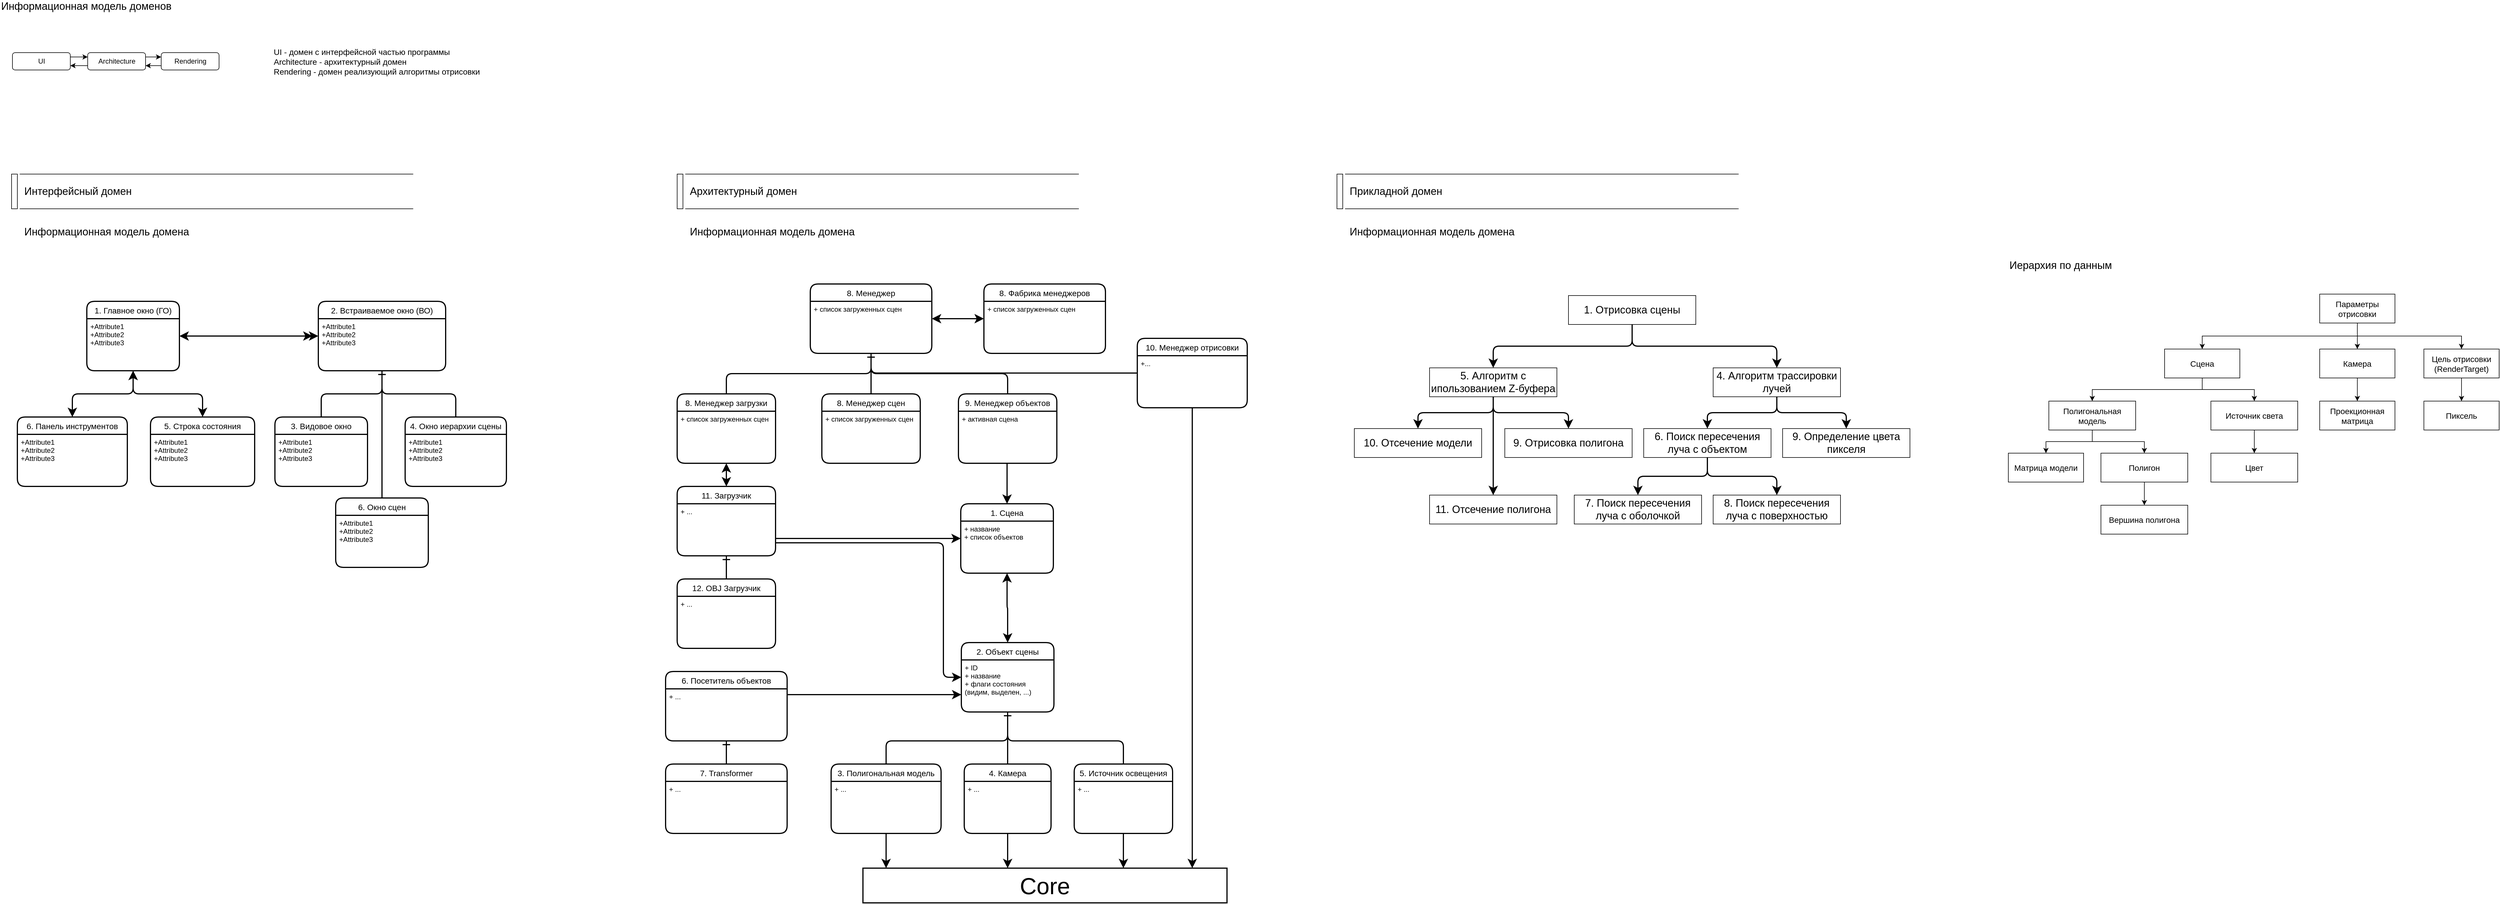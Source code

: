 <mxfile version="14.5.1" type="device" pages="2"><diagram id="4G5OI6LJcgETOsaibHVU" name="Страница 1"><mxGraphModel dx="1422" dy="816" grid="1" gridSize="10" guides="1" tooltips="1" connect="1" arrows="1" fold="1" page="0" pageScale="1" pageWidth="827" pageHeight="1169" math="0" shadow="0"><root><mxCell id="0"/><mxCell id="1" parent="0"/><mxCell id="arGSq5LU_gv-vxuaa-CW-1" value="Информационная модель доменов" style="text;html=1;strokeColor=none;fillColor=none;align=left;verticalAlign=middle;whiteSpace=wrap;rounded=0;fontSize=18;" parent="1" vertex="1"><mxGeometry x="40" y="40" width="360" height="20" as="geometry"/></mxCell><mxCell id="arGSq5LU_gv-vxuaa-CW-5" style="edgeStyle=orthogonalEdgeStyle;rounded=0;orthogonalLoop=1;jettySize=auto;html=1;exitX=1;exitY=0.25;exitDx=0;exitDy=0;entryX=0;entryY=0.25;entryDx=0;entryDy=0;" parent="1" source="arGSq5LU_gv-vxuaa-CW-2" target="arGSq5LU_gv-vxuaa-CW-3" edge="1"><mxGeometry relative="1" as="geometry"/></mxCell><mxCell id="arGSq5LU_gv-vxuaa-CW-2" value="UI" style="rounded=1;whiteSpace=wrap;html=1;align=center;" parent="1" vertex="1"><mxGeometry x="61.5" y="130" width="100" height="30" as="geometry"/></mxCell><mxCell id="arGSq5LU_gv-vxuaa-CW-6" style="edgeStyle=orthogonalEdgeStyle;rounded=0;orthogonalLoop=1;jettySize=auto;html=1;exitX=0;exitY=0.75;exitDx=0;exitDy=0;entryX=1;entryY=0.75;entryDx=0;entryDy=0;" parent="1" source="arGSq5LU_gv-vxuaa-CW-3" target="arGSq5LU_gv-vxuaa-CW-2" edge="1"><mxGeometry relative="1" as="geometry"/></mxCell><mxCell id="arGSq5LU_gv-vxuaa-CW-7" style="edgeStyle=orthogonalEdgeStyle;rounded=0;orthogonalLoop=1;jettySize=auto;html=1;exitX=1;exitY=0.25;exitDx=0;exitDy=0;entryX=0;entryY=0.25;entryDx=0;entryDy=0;" parent="1" source="arGSq5LU_gv-vxuaa-CW-3" target="arGSq5LU_gv-vxuaa-CW-4" edge="1"><mxGeometry relative="1" as="geometry"/></mxCell><mxCell id="arGSq5LU_gv-vxuaa-CW-3" value="Architecture" style="rounded=1;whiteSpace=wrap;html=1;align=center;" parent="1" vertex="1"><mxGeometry x="191.5" y="130" width="100" height="30" as="geometry"/></mxCell><mxCell id="arGSq5LU_gv-vxuaa-CW-8" style="edgeStyle=orthogonalEdgeStyle;rounded=0;orthogonalLoop=1;jettySize=auto;html=1;exitX=0;exitY=0.75;exitDx=0;exitDy=0;entryX=1;entryY=0.75;entryDx=0;entryDy=0;" parent="1" source="arGSq5LU_gv-vxuaa-CW-4" target="arGSq5LU_gv-vxuaa-CW-3" edge="1"><mxGeometry relative="1" as="geometry"/></mxCell><mxCell id="arGSq5LU_gv-vxuaa-CW-4" value="Rendering" style="rounded=1;whiteSpace=wrap;html=1;align=center;" parent="1" vertex="1"><mxGeometry x="318.5" y="130" width="100" height="30" as="geometry"/></mxCell><mxCell id="arGSq5LU_gv-vxuaa-CW-10" value="&lt;p style=&quot;font-size: 14px&quot;&gt;&lt;font style=&quot;font-size: 14px&quot;&gt;&lt;span style=&quot;font-weight: 400&quot;&gt;UI - домен с интерфейсной частью программы&lt;br&gt;&lt;/span&gt;&lt;/font&gt;&lt;font style=&quot;font-weight: normal ; font-size: 14px&quot;&gt;Architecture - архитектурный домен&lt;br&gt;&lt;/font&gt;&lt;span style=&quot;font-weight: 400&quot;&gt;&lt;font style=&quot;font-size: 14px&quot;&gt;Rendering - домен реализующий алгоритмы отрисовки&lt;/font&gt;&lt;/span&gt;&lt;/p&gt;" style="text;html=1;strokeColor=none;fillColor=none;align=left;verticalAlign=top;whiteSpace=wrap;rounded=0;" parent="1" vertex="1"><mxGeometry x="511" y="100" width="410" height="110" as="geometry"/></mxCell><mxCell id="arGSq5LU_gv-vxuaa-CW-11" value="" style="endArrow=none;html=1;" parent="1" edge="1"><mxGeometry width="50" height="50" relative="1" as="geometry"><mxPoint x="74" y="340" as="sourcePoint"/><mxPoint x="754" y="340" as="targetPoint"/></mxGeometry></mxCell><mxCell id="arGSq5LU_gv-vxuaa-CW-12" value="&lt;font style=&quot;font-size: 18px&quot;&gt;Интерфейсный домен&lt;/font&gt;" style="text;html=1;strokeColor=none;fillColor=none;align=left;verticalAlign=middle;whiteSpace=wrap;rounded=0;" parent="1" vertex="1"><mxGeometry x="80" y="340" width="320" height="60" as="geometry"/></mxCell><mxCell id="arGSq5LU_gv-vxuaa-CW-13" value="" style="endArrow=none;html=1;" parent="1" edge="1"><mxGeometry width="50" height="50" relative="1" as="geometry"><mxPoint x="74" y="400" as="sourcePoint"/><mxPoint x="754" y="400" as="targetPoint"/></mxGeometry></mxCell><mxCell id="arGSq5LU_gv-vxuaa-CW-14" value="" style="rounded=0;whiteSpace=wrap;html=1;fontSize=18;align=left;" parent="1" vertex="1"><mxGeometry x="60" y="340" width="10" height="60" as="geometry"/></mxCell><mxCell id="arGSq5LU_gv-vxuaa-CW-15" value="&lt;font style=&quot;font-size: 18px&quot;&gt;Информационная модель домена&lt;/font&gt;" style="text;html=1;strokeColor=none;fillColor=none;align=left;verticalAlign=middle;whiteSpace=wrap;rounded=0;" parent="1" vertex="1"><mxGeometry x="80" y="410" width="320" height="60" as="geometry"/></mxCell><mxCell id="arGSq5LU_gv-vxuaa-CW-26" style="edgeStyle=orthogonalEdgeStyle;rounded=0;orthogonalLoop=1;jettySize=auto;html=1;fontSize=18;startArrow=classic;startFill=1;endArrow=classic;endFill=1;startSize=10;strokeWidth=2;endSize=10;" parent="1" source="arGSq5LU_gv-vxuaa-CW-16" target="arGSq5LU_gv-vxuaa-CW-18" edge="1"><mxGeometry relative="1" as="geometry"/></mxCell><mxCell id="arGSq5LU_gv-vxuaa-CW-16" value="1. Главное окно (ГО)" style="swimlane;childLayout=stackLayout;horizontal=1;startSize=30;horizontalStack=0;rounded=1;fontSize=14;fontStyle=0;strokeWidth=2;resizeParent=0;resizeLast=1;shadow=0;dashed=0;align=center;" parent="1" vertex="1"><mxGeometry x="190" y="560" width="160" height="120" as="geometry"/></mxCell><mxCell id="arGSq5LU_gv-vxuaa-CW-17" value="+Attribute1&#10;+Attribute2&#10;+Attribute3" style="align=left;strokeColor=none;fillColor=none;spacingLeft=4;fontSize=12;verticalAlign=top;resizable=0;rotatable=0;part=1;" parent="arGSq5LU_gv-vxuaa-CW-16" vertex="1"><mxGeometry y="30" width="160" height="90" as="geometry"/></mxCell><mxCell id="arGSq5LU_gv-vxuaa-CW-18" value="2. Встраиваемое окно (ВО)" style="swimlane;childLayout=stackLayout;horizontal=1;startSize=30;horizontalStack=0;rounded=1;fontSize=14;fontStyle=0;strokeWidth=2;resizeParent=0;resizeLast=1;shadow=0;dashed=0;align=center;" parent="1" vertex="1"><mxGeometry x="590" y="560" width="220" height="120" as="geometry"/></mxCell><mxCell id="arGSq5LU_gv-vxuaa-CW-19" value="+Attribute1&#10;+Attribute2&#10;+Attribute3" style="align=left;strokeColor=none;fillColor=none;spacingLeft=4;fontSize=12;verticalAlign=top;resizable=0;rotatable=0;part=1;" parent="arGSq5LU_gv-vxuaa-CW-18" vertex="1"><mxGeometry y="30" width="220" height="90" as="geometry"/></mxCell><mxCell id="arGSq5LU_gv-vxuaa-CW-20" value="3. Видовое окно" style="swimlane;childLayout=stackLayout;horizontal=1;startSize=30;horizontalStack=0;rounded=1;fontSize=14;fontStyle=0;strokeWidth=2;resizeParent=0;resizeLast=1;shadow=0;dashed=0;align=center;" parent="1" vertex="1"><mxGeometry x="515" y="760" width="160" height="120" as="geometry"/></mxCell><mxCell id="arGSq5LU_gv-vxuaa-CW-21" value="+Attribute1&#10;+Attribute2&#10;+Attribute3" style="align=left;strokeColor=none;fillColor=none;spacingLeft=4;fontSize=12;verticalAlign=top;resizable=0;rotatable=0;part=1;" parent="arGSq5LU_gv-vxuaa-CW-20" vertex="1"><mxGeometry y="30" width="160" height="90" as="geometry"/></mxCell><mxCell id="arGSq5LU_gv-vxuaa-CW-22" value="4. Окно иерархии сцены" style="swimlane;childLayout=stackLayout;horizontal=1;startSize=30;horizontalStack=0;rounded=1;fontSize=14;fontStyle=0;strokeWidth=2;resizeParent=0;resizeLast=1;shadow=0;dashed=0;align=center;" parent="1" vertex="1"><mxGeometry x="740" y="760" width="175" height="120" as="geometry"/></mxCell><mxCell id="arGSq5LU_gv-vxuaa-CW-23" value="+Attribute1&#10;+Attribute2&#10;+Attribute3" style="align=left;strokeColor=none;fillColor=none;spacingLeft=4;fontSize=12;verticalAlign=top;resizable=0;rotatable=0;part=1;" parent="arGSq5LU_gv-vxuaa-CW-22" vertex="1"><mxGeometry y="30" width="175" height="90" as="geometry"/></mxCell><mxCell id="arGSq5LU_gv-vxuaa-CW-24" style="edgeStyle=orthogonalEdgeStyle;rounded=1;orthogonalLoop=1;jettySize=auto;html=1;fontSize=18;endArrow=none;endFill=0;startArrow=ERone;startFill=0;strokeWidth=2;startSize=10;" parent="1" source="arGSq5LU_gv-vxuaa-CW-19" target="arGSq5LU_gv-vxuaa-CW-20" edge="1"><mxGeometry relative="1" as="geometry"/></mxCell><mxCell id="arGSq5LU_gv-vxuaa-CW-25" style="edgeStyle=orthogonalEdgeStyle;rounded=1;orthogonalLoop=1;jettySize=auto;html=1;entryX=0.5;entryY=0;entryDx=0;entryDy=0;fontSize=18;startArrow=ERone;startFill=0;endArrow=none;endFill=0;strokeWidth=2;startSize=10;" parent="1" source="arGSq5LU_gv-vxuaa-CW-19" target="arGSq5LU_gv-vxuaa-CW-22" edge="1"><mxGeometry relative="1" as="geometry"/></mxCell><mxCell id="arGSq5LU_gv-vxuaa-CW-27" value="5. Строка состояния" style="swimlane;childLayout=stackLayout;horizontal=1;startSize=30;horizontalStack=0;rounded=1;fontSize=14;fontStyle=0;strokeWidth=2;resizeParent=0;resizeLast=1;shadow=0;dashed=0;align=center;" parent="1" vertex="1"><mxGeometry x="300" y="760" width="180" height="120" as="geometry"/></mxCell><mxCell id="arGSq5LU_gv-vxuaa-CW-28" value="+Attribute1&#10;+Attribute2&#10;+Attribute3" style="align=left;strokeColor=none;fillColor=none;spacingLeft=4;fontSize=12;verticalAlign=top;resizable=0;rotatable=0;part=1;" parent="arGSq5LU_gv-vxuaa-CW-27" vertex="1"><mxGeometry y="30" width="180" height="90" as="geometry"/></mxCell><mxCell id="arGSq5LU_gv-vxuaa-CW-29" value="" style="endArrow=classic;html=1;fontSize=18;startSize=10;endSize=10;strokeWidth=2;" parent="1" edge="1"><mxGeometry width="50" height="50" relative="1" as="geometry"><mxPoint x="550" y="620" as="sourcePoint"/><mxPoint x="580" y="620" as="targetPoint"/></mxGeometry></mxCell><mxCell id="arGSq5LU_gv-vxuaa-CW-30" value="6. Панель инструментов" style="swimlane;childLayout=stackLayout;horizontal=1;startSize=30;horizontalStack=0;rounded=1;fontSize=14;fontStyle=0;strokeWidth=2;resizeParent=0;resizeLast=1;shadow=0;dashed=0;align=center;" parent="1" vertex="1"><mxGeometry x="70" y="760" width="190" height="120" as="geometry"/></mxCell><mxCell id="arGSq5LU_gv-vxuaa-CW-31" value="+Attribute1&#10;+Attribute2&#10;+Attribute3" style="align=left;strokeColor=none;fillColor=none;spacingLeft=4;fontSize=12;verticalAlign=top;resizable=0;rotatable=0;part=1;" parent="arGSq5LU_gv-vxuaa-CW-30" vertex="1"><mxGeometry y="30" width="190" height="90" as="geometry"/></mxCell><mxCell id="arGSq5LU_gv-vxuaa-CW-32" style="edgeStyle=orthogonalEdgeStyle;rounded=1;orthogonalLoop=1;jettySize=auto;html=1;entryX=0.5;entryY=0;entryDx=0;entryDy=0;fontSize=18;startArrow=classic;startFill=1;endArrow=classic;endFill=1;startSize=10;endSize=10;strokeWidth=2;" parent="1" source="arGSq5LU_gv-vxuaa-CW-17" target="arGSq5LU_gv-vxuaa-CW-27" edge="1"><mxGeometry relative="1" as="geometry"/></mxCell><mxCell id="arGSq5LU_gv-vxuaa-CW-33" style="edgeStyle=orthogonalEdgeStyle;rounded=1;orthogonalLoop=1;jettySize=auto;html=1;entryX=0.5;entryY=0;entryDx=0;entryDy=0;fontSize=18;startArrow=classic;startFill=1;endArrow=classic;endFill=1;startSize=10;endSize=10;strokeWidth=2;" parent="1" source="arGSq5LU_gv-vxuaa-CW-17" target="arGSq5LU_gv-vxuaa-CW-30" edge="1"><mxGeometry relative="1" as="geometry"/></mxCell><mxCell id="arGSq5LU_gv-vxuaa-CW-34" value="6. Окно сцен" style="swimlane;childLayout=stackLayout;horizontal=1;startSize=30;horizontalStack=0;rounded=1;fontSize=14;fontStyle=0;strokeWidth=2;resizeParent=0;resizeLast=1;shadow=0;dashed=0;align=center;" parent="1" vertex="1"><mxGeometry x="620" y="900" width="160" height="120" as="geometry"/></mxCell><mxCell id="arGSq5LU_gv-vxuaa-CW-35" value="+Attribute1&#10;+Attribute2&#10;+Attribute3" style="align=left;strokeColor=none;fillColor=none;spacingLeft=4;fontSize=12;verticalAlign=top;resizable=0;rotatable=0;part=1;" parent="arGSq5LU_gv-vxuaa-CW-34" vertex="1"><mxGeometry y="30" width="160" height="90" as="geometry"/></mxCell><mxCell id="arGSq5LU_gv-vxuaa-CW-36" style="edgeStyle=orthogonalEdgeStyle;rounded=1;orthogonalLoop=1;jettySize=auto;html=1;fontSize=18;startArrow=ERone;startFill=0;endArrow=none;endFill=0;strokeWidth=2;startSize=10;" parent="1" source="arGSq5LU_gv-vxuaa-CW-18" target="arGSq5LU_gv-vxuaa-CW-34" edge="1"><mxGeometry relative="1" as="geometry"><mxPoint x="710" y="690" as="sourcePoint"/><mxPoint x="837.5" y="770" as="targetPoint"/></mxGeometry></mxCell><mxCell id="arGSq5LU_gv-vxuaa-CW-37" value="" style="endArrow=none;html=1;" parent="1" edge="1"><mxGeometry width="50" height="50" relative="1" as="geometry"><mxPoint x="1224" y="340" as="sourcePoint"/><mxPoint x="1904" y="340" as="targetPoint"/></mxGeometry></mxCell><mxCell id="arGSq5LU_gv-vxuaa-CW-38" value="&lt;font style=&quot;font-size: 18px&quot;&gt;Архитектурный домен&lt;/font&gt;" style="text;html=1;strokeColor=none;fillColor=none;align=left;verticalAlign=middle;whiteSpace=wrap;rounded=0;" parent="1" vertex="1"><mxGeometry x="1230" y="340" width="320" height="60" as="geometry"/></mxCell><mxCell id="arGSq5LU_gv-vxuaa-CW-39" value="" style="endArrow=none;html=1;" parent="1" edge="1"><mxGeometry width="50" height="50" relative="1" as="geometry"><mxPoint x="1224" y="400" as="sourcePoint"/><mxPoint x="1904" y="400" as="targetPoint"/></mxGeometry></mxCell><mxCell id="arGSq5LU_gv-vxuaa-CW-40" value="" style="rounded=0;whiteSpace=wrap;html=1;fontSize=18;align=left;" parent="1" vertex="1"><mxGeometry x="1210" y="340" width="10" height="60" as="geometry"/></mxCell><mxCell id="arGSq5LU_gv-vxuaa-CW-41" value="&lt;font style=&quot;font-size: 18px&quot;&gt;Информационная модель домена&lt;/font&gt;" style="text;html=1;strokeColor=none;fillColor=none;align=left;verticalAlign=middle;whiteSpace=wrap;rounded=0;" parent="1" vertex="1"><mxGeometry x="1230" y="410" width="320" height="60" as="geometry"/></mxCell><mxCell id="arGSq5LU_gv-vxuaa-CW-42" value="1. Сцена" style="swimlane;childLayout=stackLayout;horizontal=1;startSize=30;horizontalStack=0;rounded=1;fontSize=14;fontStyle=0;strokeWidth=2;resizeParent=0;resizeLast=1;shadow=0;dashed=0;align=center;" parent="1" vertex="1"><mxGeometry x="1700" y="910" width="160" height="120" as="geometry"/></mxCell><mxCell id="arGSq5LU_gv-vxuaa-CW-43" value="+ название&#10;+ список объектов" style="align=left;strokeColor=none;fillColor=none;spacingLeft=4;fontSize=12;verticalAlign=top;resizable=0;rotatable=0;part=1;" parent="arGSq5LU_gv-vxuaa-CW-42" vertex="1"><mxGeometry y="30" width="160" height="90" as="geometry"/></mxCell><mxCell id="arGSq5LU_gv-vxuaa-CW-44" value="2. Объект сцены" style="swimlane;childLayout=stackLayout;horizontal=1;startSize=30;horizontalStack=0;rounded=1;fontSize=14;fontStyle=0;strokeWidth=2;resizeParent=0;resizeLast=1;shadow=0;dashed=0;align=center;" parent="1" vertex="1"><mxGeometry x="1701" y="1150" width="160" height="120" as="geometry"/></mxCell><mxCell id="arGSq5LU_gv-vxuaa-CW-45" value="+ ID&#10;+ название&#10;+ флаги состояния&#10;(видим, выделен, ...)" style="align=left;strokeColor=none;fillColor=none;spacingLeft=4;fontSize=12;verticalAlign=top;resizable=0;rotatable=0;part=1;" parent="arGSq5LU_gv-vxuaa-CW-44" vertex="1"><mxGeometry y="30" width="160" height="90" as="geometry"/></mxCell><mxCell id="arGSq5LU_gv-vxuaa-CW-46" value="3. Полигональная модель" style="swimlane;childLayout=stackLayout;horizontal=1;startSize=30;horizontalStack=0;rounded=1;fontSize=14;fontStyle=0;strokeWidth=2;resizeParent=0;resizeLast=1;shadow=0;dashed=0;align=center;" parent="1" vertex="1"><mxGeometry x="1476" y="1360" width="190" height="120" as="geometry"/></mxCell><mxCell id="arGSq5LU_gv-vxuaa-CW-47" value="+ ..." style="align=left;strokeColor=none;fillColor=none;spacingLeft=4;fontSize=12;verticalAlign=top;resizable=0;rotatable=0;part=1;" parent="arGSq5LU_gv-vxuaa-CW-46" vertex="1"><mxGeometry y="30" width="190" height="90" as="geometry"/></mxCell><mxCell id="arGSq5LU_gv-vxuaa-CW-48" value="5. Источник освещения" style="swimlane;childLayout=stackLayout;horizontal=1;startSize=30;horizontalStack=0;rounded=1;fontSize=14;fontStyle=0;strokeWidth=2;resizeParent=0;resizeLast=1;shadow=0;dashed=0;align=center;" parent="1" vertex="1"><mxGeometry x="1896" y="1360" width="170" height="120" as="geometry"/></mxCell><mxCell id="arGSq5LU_gv-vxuaa-CW-49" value="+ ..." style="align=left;strokeColor=none;fillColor=none;spacingLeft=4;fontSize=12;verticalAlign=top;resizable=0;rotatable=0;part=1;" parent="arGSq5LU_gv-vxuaa-CW-48" vertex="1"><mxGeometry y="30" width="170" height="90" as="geometry"/></mxCell><mxCell id="arGSq5LU_gv-vxuaa-CW-50" value="4. Камера" style="swimlane;childLayout=stackLayout;horizontal=1;startSize=30;horizontalStack=0;rounded=1;fontSize=14;fontStyle=0;strokeWidth=2;resizeParent=0;resizeLast=1;shadow=0;dashed=0;align=center;" parent="1" vertex="1"><mxGeometry x="1706" y="1360" width="150" height="120" as="geometry"/></mxCell><mxCell id="arGSq5LU_gv-vxuaa-CW-51" value="+ ..." style="align=left;strokeColor=none;fillColor=none;spacingLeft=4;fontSize=12;verticalAlign=top;resizable=0;rotatable=0;part=1;" parent="arGSq5LU_gv-vxuaa-CW-50" vertex="1"><mxGeometry y="30" width="150" height="90" as="geometry"/></mxCell><mxCell id="arGSq5LU_gv-vxuaa-CW-52" style="edgeStyle=orthogonalEdgeStyle;rounded=1;orthogonalLoop=1;jettySize=auto;html=1;fontSize=18;startArrow=ERone;startFill=0;endArrow=none;endFill=0;startSize=10;endSize=10;strokeWidth=2;" parent="1" source="arGSq5LU_gv-vxuaa-CW-45" target="arGSq5LU_gv-vxuaa-CW-46" edge="1"><mxGeometry relative="1" as="geometry"><Array as="points"><mxPoint x="1781" y="1320"/><mxPoint x="1571" y="1320"/></Array></mxGeometry></mxCell><mxCell id="arGSq5LU_gv-vxuaa-CW-53" style="edgeStyle=orthogonalEdgeStyle;rounded=1;orthogonalLoop=1;jettySize=auto;html=1;fontSize=18;startArrow=ERone;startFill=0;endArrow=none;endFill=0;startSize=10;endSize=10;strokeWidth=2;" parent="1" source="arGSq5LU_gv-vxuaa-CW-45" target="arGSq5LU_gv-vxuaa-CW-50" edge="1"><mxGeometry relative="1" as="geometry"/></mxCell><mxCell id="arGSq5LU_gv-vxuaa-CW-54" style="edgeStyle=orthogonalEdgeStyle;rounded=1;orthogonalLoop=1;jettySize=auto;html=1;fontSize=18;startArrow=ERone;startFill=0;endArrow=none;endFill=0;startSize=10;endSize=10;strokeWidth=2;" parent="1" source="arGSq5LU_gv-vxuaa-CW-45" target="arGSq5LU_gv-vxuaa-CW-48" edge="1"><mxGeometry relative="1" as="geometry"><Array as="points"><mxPoint x="1781" y="1320"/><mxPoint x="1981" y="1320"/></Array></mxGeometry></mxCell><mxCell id="arGSq5LU_gv-vxuaa-CW-55" style="edgeStyle=orthogonalEdgeStyle;rounded=1;orthogonalLoop=1;jettySize=auto;html=1;fontSize=18;startArrow=classic;startFill=1;endArrow=classic;endFill=1;startSize=10;endSize=10;strokeWidth=2;" parent="1" source="arGSq5LU_gv-vxuaa-CW-42" target="arGSq5LU_gv-vxuaa-CW-44" edge="1"><mxGeometry relative="1" as="geometry"/></mxCell><mxCell id="arGSq5LU_gv-vxuaa-CW-56" value="" style="endArrow=classic;html=1;fontSize=18;startSize=10;endSize=10;strokeWidth=2;elbow=vertical;edgeStyle=orthogonalEdgeStyle;exitX=1;exitY=0.75;exitDx=0;exitDy=0;" parent="1" edge="1" target="arGSq5LU_gv-vxuaa-CW-44" source="QluvY2GxP44d9z5JmMeA-12"><mxGeometry width="50" height="50" relative="1" as="geometry"><mxPoint x="1660" y="1100.5" as="sourcePoint"/><mxPoint x="1690" y="1100.5" as="targetPoint"/><Array as="points"><mxPoint x="1670" y="977"/><mxPoint x="1670" y="1210"/></Array></mxGeometry></mxCell><mxCell id="arGSq5LU_gv-vxuaa-CW-57" value="" style="endArrow=none;html=1;" parent="1" edge="1"><mxGeometry width="50" height="50" relative="1" as="geometry"><mxPoint x="2364" y="340" as="sourcePoint"/><mxPoint x="3044" y="340" as="targetPoint"/></mxGeometry></mxCell><mxCell id="arGSq5LU_gv-vxuaa-CW-58" value="&lt;font style=&quot;font-size: 18px&quot;&gt;Прикладной домен&lt;/font&gt;" style="text;html=1;strokeColor=none;fillColor=none;align=left;verticalAlign=middle;whiteSpace=wrap;rounded=0;" parent="1" vertex="1"><mxGeometry x="2370" y="340" width="320" height="60" as="geometry"/></mxCell><mxCell id="arGSq5LU_gv-vxuaa-CW-59" value="" style="endArrow=none;html=1;" parent="1" edge="1"><mxGeometry width="50" height="50" relative="1" as="geometry"><mxPoint x="2364" y="400" as="sourcePoint"/><mxPoint x="3044" y="400" as="targetPoint"/></mxGeometry></mxCell><mxCell id="arGSq5LU_gv-vxuaa-CW-60" value="" style="rounded=0;whiteSpace=wrap;html=1;fontSize=18;align=left;" parent="1" vertex="1"><mxGeometry x="2350" y="340" width="10" height="60" as="geometry"/></mxCell><mxCell id="arGSq5LU_gv-vxuaa-CW-61" value="&lt;font style=&quot;font-size: 18px&quot;&gt;Информационная модель домена&lt;/font&gt;" style="text;html=1;strokeColor=none;fillColor=none;align=left;verticalAlign=middle;whiteSpace=wrap;rounded=0;" parent="1" vertex="1"><mxGeometry x="2370" y="410" width="320" height="60" as="geometry"/></mxCell><mxCell id="arGSq5LU_gv-vxuaa-CW-65" style="edgeStyle=orthogonalEdgeStyle;rounded=1;orthogonalLoop=1;jettySize=auto;html=1;fontSize=18;startArrow=none;startFill=0;endArrow=classic;endFill=1;startSize=10;endSize=10;strokeWidth=2;exitX=0.5;exitY=1;exitDx=0;exitDy=0;" parent="1" source="arGSq5LU_gv-vxuaa-CW-62" target="JtRn7M9f4UZ2xJcv4wgC-3" edge="1"><mxGeometry relative="1" as="geometry"><mxPoint x="2560" y="570" as="targetPoint"/></mxGeometry></mxCell><mxCell id="arGSq5LU_gv-vxuaa-CW-66" style="edgeStyle=orthogonalEdgeStyle;rounded=1;orthogonalLoop=1;jettySize=auto;html=1;fontSize=18;startArrow=none;startFill=0;endArrow=classic;endFill=1;startSize=10;endSize=10;strokeWidth=2;exitX=0.5;exitY=1;exitDx=0;exitDy=0;" parent="1" source="arGSq5LU_gv-vxuaa-CW-62" target="JtRn7M9f4UZ2xJcv4wgC-1" edge="1"><mxGeometry relative="1" as="geometry"><mxPoint x="3110" y="570" as="targetPoint"/></mxGeometry></mxCell><mxCell id="arGSq5LU_gv-vxuaa-CW-62" value="1. Отрисовка сцены" style="rounded=0;whiteSpace=wrap;html=1;fontSize=18;align=center;" parent="1" vertex="1"><mxGeometry x="2750" y="550" width="220" height="50" as="geometry"/></mxCell><mxCell id="8XAq2Rc7RYi8aB8fBI77-21" style="edgeStyle=orthogonalEdgeStyle;rounded=1;orthogonalLoop=1;jettySize=auto;html=1;startArrow=none;startFill=0;startSize=10;endArrow=classic;endFill=1;endSize=10;strokeWidth=2;" edge="1" parent="1" source="QluvY2GxP44d9z5JmMeA-1" target="arGSq5LU_gv-vxuaa-CW-44"><mxGeometry relative="1" as="geometry"><Array as="points"><mxPoint x="1600" y="1240"/><mxPoint x="1600" y="1240"/></Array></mxGeometry></mxCell><mxCell id="QluvY2GxP44d9z5JmMeA-1" value="6. Посетитель объектов" style="swimlane;childLayout=stackLayout;horizontal=1;startSize=30;horizontalStack=0;rounded=1;fontSize=14;fontStyle=0;strokeWidth=2;resizeParent=0;resizeLast=1;shadow=0;dashed=0;align=center;" parent="1" vertex="1"><mxGeometry x="1190" y="1200" width="210" height="120" as="geometry"/></mxCell><mxCell id="QluvY2GxP44d9z5JmMeA-2" value="+ ..." style="align=left;strokeColor=none;fillColor=none;spacingLeft=4;fontSize=12;verticalAlign=top;resizable=0;rotatable=0;part=1;" parent="QluvY2GxP44d9z5JmMeA-1" vertex="1"><mxGeometry y="30" width="210" height="90" as="geometry"/></mxCell><mxCell id="QluvY2GxP44d9z5JmMeA-15" style="edgeStyle=orthogonalEdgeStyle;rounded=1;orthogonalLoop=1;jettySize=auto;html=1;startArrow=classic;startFill=1;strokeWidth=2;endSize=10;startSize=10;" parent="1" source="8XAq2Rc7RYi8aB8fBI77-8" target="QluvY2GxP44d9z5JmMeA-11" edge="1"><mxGeometry relative="1" as="geometry"><Array as="points"><mxPoint x="1260" y="940"/><mxPoint x="1260" y="940"/></Array></mxGeometry></mxCell><mxCell id="QluvY2GxP44d9z5JmMeA-5" value="8. Менеджер сцен" style="swimlane;childLayout=stackLayout;horizontal=1;startSize=30;horizontalStack=0;rounded=1;fontSize=14;fontStyle=0;strokeWidth=2;resizeParent=0;resizeLast=1;shadow=0;dashed=0;align=center;" parent="1" vertex="1"><mxGeometry x="1460" y="720" width="170" height="120" as="geometry"/></mxCell><mxCell id="QluvY2GxP44d9z5JmMeA-6" value="+ список загруженных сцен" style="align=left;strokeColor=none;fillColor=none;spacingLeft=4;fontSize=12;verticalAlign=top;resizable=0;rotatable=0;part=1;" parent="QluvY2GxP44d9z5JmMeA-5" vertex="1"><mxGeometry y="30" width="170" height="90" as="geometry"/></mxCell><mxCell id="QluvY2GxP44d9z5JmMeA-7" value="9. Менеджер объектов" style="swimlane;childLayout=stackLayout;horizontal=1;startSize=30;horizontalStack=0;rounded=1;fontSize=14;fontStyle=0;strokeWidth=2;resizeParent=0;resizeLast=1;shadow=0;dashed=0;align=center;" parent="1" vertex="1"><mxGeometry x="1696" y="720" width="170" height="120" as="geometry"/></mxCell><mxCell id="QluvY2GxP44d9z5JmMeA-8" value="+ активная сцена" style="align=left;strokeColor=none;fillColor=none;spacingLeft=4;fontSize=12;verticalAlign=top;resizable=0;rotatable=0;part=1;" parent="QluvY2GxP44d9z5JmMeA-7" vertex="1"><mxGeometry y="30" width="170" height="90" as="geometry"/></mxCell><mxCell id="8XAq2Rc7RYi8aB8fBI77-26" style="edgeStyle=orthogonalEdgeStyle;rounded=1;orthogonalLoop=1;jettySize=auto;html=1;startArrow=none;startFill=0;startSize=10;endArrow=classic;endFill=1;endSize=10;strokeColor=#000000;strokeWidth=2;" edge="1" parent="1" source="QluvY2GxP44d9z5JmMeA-9"><mxGeometry relative="1" as="geometry"><mxPoint x="2100" y="1540" as="targetPoint"/></mxGeometry></mxCell><mxCell id="QluvY2GxP44d9z5JmMeA-9" value="10. Менеджер отрисовки" style="swimlane;childLayout=stackLayout;horizontal=1;startSize=30;horizontalStack=0;rounded=1;fontSize=14;fontStyle=0;strokeWidth=2;resizeParent=0;resizeLast=1;shadow=0;dashed=0;align=center;" parent="1" vertex="1"><mxGeometry x="2005" y="624" width="190" height="120" as="geometry"/></mxCell><mxCell id="QluvY2GxP44d9z5JmMeA-10" value="+..." style="align=left;strokeColor=none;fillColor=none;spacingLeft=4;fontSize=12;verticalAlign=top;resizable=0;rotatable=0;part=1;" parent="QluvY2GxP44d9z5JmMeA-9" vertex="1"><mxGeometry y="30" width="190" height="90" as="geometry"/></mxCell><mxCell id="QluvY2GxP44d9z5JmMeA-11" value="11. Загрузчик" style="swimlane;childLayout=stackLayout;horizontal=1;startSize=30;horizontalStack=0;rounded=1;fontSize=14;fontStyle=0;strokeWidth=2;resizeParent=0;resizeLast=1;shadow=0;dashed=0;align=center;" parent="1" vertex="1"><mxGeometry x="1210" y="880" width="170" height="120" as="geometry"/></mxCell><mxCell id="QluvY2GxP44d9z5JmMeA-12" value="+ ..." style="align=left;strokeColor=none;fillColor=none;spacingLeft=4;fontSize=12;verticalAlign=top;resizable=0;rotatable=0;part=1;" parent="QluvY2GxP44d9z5JmMeA-11" vertex="1"><mxGeometry y="30" width="170" height="90" as="geometry"/></mxCell><mxCell id="QwEQgxNUJD59CaTQSaO5-1" value="&lt;font style=&quot;font-size: 18px&quot;&gt;Иерархия по данным&lt;br&gt;&lt;/font&gt;" style="text;html=1;strokeColor=none;fillColor=none;align=left;verticalAlign=middle;whiteSpace=wrap;rounded=0;" parent="1" vertex="1"><mxGeometry x="3510" y="467.5" width="320" height="60" as="geometry"/></mxCell><mxCell id="QwEQgxNUJD59CaTQSaO5-6" style="edgeStyle=orthogonalEdgeStyle;rounded=0;orthogonalLoop=1;jettySize=auto;html=1;exitX=0.5;exitY=1;exitDx=0;exitDy=0;" parent="1" source="QwEQgxNUJD59CaTQSaO5-2" target="QwEQgxNUJD59CaTQSaO5-8" edge="1"><mxGeometry relative="1" as="geometry"><mxPoint x="3665" y="732.5" as="targetPoint"/></mxGeometry></mxCell><mxCell id="QwEQgxNUJD59CaTQSaO5-7" style="edgeStyle=orthogonalEdgeStyle;rounded=0;orthogonalLoop=1;jettySize=auto;html=1;exitX=0.5;exitY=1;exitDx=0;exitDy=0;" parent="1" source="QwEQgxNUJD59CaTQSaO5-2" target="QwEQgxNUJD59CaTQSaO5-10" edge="1"><mxGeometry relative="1" as="geometry"><mxPoint x="3905" y="732.5" as="targetPoint"/></mxGeometry></mxCell><mxCell id="QwEQgxNUJD59CaTQSaO5-2" value="&lt;font style=&quot;font-size: 14px&quot;&gt;Сцена&lt;/font&gt;" style="rounded=0;whiteSpace=wrap;html=1;" parent="1" vertex="1"><mxGeometry x="3780" y="642.5" width="130" height="50" as="geometry"/></mxCell><mxCell id="QwEQgxNUJD59CaTQSaO5-13" style="edgeStyle=orthogonalEdgeStyle;rounded=0;orthogonalLoop=1;jettySize=auto;html=1;" parent="1" source="QwEQgxNUJD59CaTQSaO5-8" target="QwEQgxNUJD59CaTQSaO5-14" edge="1"><mxGeometry relative="1" as="geometry"><mxPoint x="3745" y="822.5" as="targetPoint"/></mxGeometry></mxCell><mxCell id="8XAq2Rc7RYi8aB8fBI77-31" style="edgeStyle=orthogonalEdgeStyle;rounded=0;orthogonalLoop=1;jettySize=auto;html=1;exitX=0.5;exitY=1;exitDx=0;exitDy=0;startArrow=none;startFill=0;startSize=6;endArrow=classic;endFill=1;endSize=6;strokeColor=#000000;strokeWidth=1;fontSize=40;" edge="1" parent="1" source="QwEQgxNUJD59CaTQSaO5-8" target="8XAq2Rc7RYi8aB8fBI77-30"><mxGeometry relative="1" as="geometry"/></mxCell><mxCell id="QwEQgxNUJD59CaTQSaO5-8" value="&lt;font style=&quot;font-size: 14px&quot;&gt;Полигональная модель&lt;/font&gt;" style="rounded=0;whiteSpace=wrap;html=1;" parent="1" vertex="1"><mxGeometry x="3580" y="732.5" width="150" height="50" as="geometry"/></mxCell><mxCell id="8XAq2Rc7RYi8aB8fBI77-29" style="edgeStyle=orthogonalEdgeStyle;rounded=1;orthogonalLoop=1;jettySize=auto;html=1;startArrow=none;startFill=0;startSize=6;endArrow=classic;endFill=1;endSize=6;strokeColor=#000000;strokeWidth=1;fontSize=40;" edge="1" parent="1" source="QwEQgxNUJD59CaTQSaO5-10" target="8XAq2Rc7RYi8aB8fBI77-28"><mxGeometry relative="1" as="geometry"/></mxCell><mxCell id="QwEQgxNUJD59CaTQSaO5-10" value="&lt;font style=&quot;font-size: 14px&quot;&gt;Источник света&lt;/font&gt;" style="rounded=0;whiteSpace=wrap;html=1;" parent="1" vertex="1"><mxGeometry x="3860" y="732.5" width="150" height="50" as="geometry"/></mxCell><mxCell id="QwEQgxNUJD59CaTQSaO5-17" style="edgeStyle=orthogonalEdgeStyle;rounded=0;orthogonalLoop=1;jettySize=auto;html=1;" parent="1" source="QwEQgxNUJD59CaTQSaO5-14" target="QwEQgxNUJD59CaTQSaO5-16" edge="1"><mxGeometry relative="1" as="geometry"/></mxCell><mxCell id="QwEQgxNUJD59CaTQSaO5-14" value="&lt;font style=&quot;font-size: 14px&quot;&gt;Полигон&lt;/font&gt;" style="rounded=0;whiteSpace=wrap;html=1;" parent="1" vertex="1"><mxGeometry x="3670" y="822.5" width="150" height="50" as="geometry"/></mxCell><mxCell id="QwEQgxNUJD59CaTQSaO5-16" value="&lt;font style=&quot;font-size: 14px&quot;&gt;Вершина полигона&lt;/font&gt;" style="rounded=0;whiteSpace=wrap;html=1;" parent="1" vertex="1"><mxGeometry x="3670" y="912.5" width="150" height="50" as="geometry"/></mxCell><mxCell id="aT-ZjeSUcvhDKpOEoGDN-2" style="edgeStyle=orthogonalEdgeStyle;rounded=0;orthogonalLoop=1;jettySize=auto;html=1;" parent="1" source="QwEQgxNUJD59CaTQSaO5-18" target="aT-ZjeSUcvhDKpOEoGDN-1" edge="1"><mxGeometry relative="1" as="geometry"/></mxCell><mxCell id="QwEQgxNUJD59CaTQSaO5-18" value="&lt;font style=&quot;font-size: 14px&quot;&gt;Камера&lt;/font&gt;" style="rounded=0;whiteSpace=wrap;html=1;" parent="1" vertex="1"><mxGeometry x="4048" y="642.5" width="130" height="50" as="geometry"/></mxCell><mxCell id="QwEQgxNUJD59CaTQSaO5-21" style="edgeStyle=orthogonalEdgeStyle;rounded=0;orthogonalLoop=1;jettySize=auto;html=1;" parent="1" source="QwEQgxNUJD59CaTQSaO5-19" target="QwEQgxNUJD59CaTQSaO5-20" edge="1"><mxGeometry relative="1" as="geometry"/></mxCell><mxCell id="QwEQgxNUJD59CaTQSaO5-19" value="&lt;span style=&quot;font-size: 14px&quot;&gt;Цель отрисовки (RenderTarget)&lt;/span&gt;" style="rounded=0;whiteSpace=wrap;html=1;" parent="1" vertex="1"><mxGeometry x="4228" y="642.5" width="130" height="50" as="geometry"/></mxCell><mxCell id="QwEQgxNUJD59CaTQSaO5-20" value="&lt;span style=&quot;font-size: 14px&quot;&gt;Пиксель&lt;/span&gt;" style="rounded=0;whiteSpace=wrap;html=1;" parent="1" vertex="1"><mxGeometry x="4228" y="732.5" width="130" height="50" as="geometry"/></mxCell><mxCell id="QwEQgxNUJD59CaTQSaO5-23" style="edgeStyle=orthogonalEdgeStyle;rounded=0;orthogonalLoop=1;jettySize=auto;html=1;exitX=0.5;exitY=1;exitDx=0;exitDy=0;" parent="1" source="QwEQgxNUJD59CaTQSaO5-22" target="QwEQgxNUJD59CaTQSaO5-2" edge="1"><mxGeometry relative="1" as="geometry"/></mxCell><mxCell id="QwEQgxNUJD59CaTQSaO5-24" style="edgeStyle=orthogonalEdgeStyle;rounded=0;orthogonalLoop=1;jettySize=auto;html=1;" parent="1" source="QwEQgxNUJD59CaTQSaO5-22" target="QwEQgxNUJD59CaTQSaO5-18" edge="1"><mxGeometry relative="1" as="geometry"/></mxCell><mxCell id="QwEQgxNUJD59CaTQSaO5-26" style="edgeStyle=orthogonalEdgeStyle;rounded=0;orthogonalLoop=1;jettySize=auto;html=1;exitX=0.5;exitY=1;exitDx=0;exitDy=0;" parent="1" source="QwEQgxNUJD59CaTQSaO5-22" target="QwEQgxNUJD59CaTQSaO5-19" edge="1"><mxGeometry relative="1" as="geometry"/></mxCell><mxCell id="QwEQgxNUJD59CaTQSaO5-22" value="&lt;font style=&quot;font-size: 14px&quot;&gt;Параметры отрисовки&lt;/font&gt;" style="rounded=0;whiteSpace=wrap;html=1;" parent="1" vertex="1"><mxGeometry x="4048" y="547.5" width="130" height="50" as="geometry"/></mxCell><mxCell id="JtRn7M9f4UZ2xJcv4wgC-7" style="edgeStyle=orthogonalEdgeStyle;rounded=1;orthogonalLoop=1;jettySize=auto;html=1;startSize=10;endSize=10;strokeWidth=2;exitX=0.5;exitY=1;exitDx=0;exitDy=0;" parent="1" source="JtRn7M9f4UZ2xJcv4wgC-1" target="JtRn7M9f4UZ2xJcv4wgC-6" edge="1"><mxGeometry relative="1" as="geometry"/></mxCell><mxCell id="JtRn7M9f4UZ2xJcv4wgC-13" style="edgeStyle=orthogonalEdgeStyle;rounded=1;orthogonalLoop=1;jettySize=auto;html=1;startSize=10;endSize=10;strokeWidth=2;exitX=0.5;exitY=1;exitDx=0;exitDy=0;" parent="1" source="JtRn7M9f4UZ2xJcv4wgC-1" target="JtRn7M9f4UZ2xJcv4wgC-12" edge="1"><mxGeometry relative="1" as="geometry"/></mxCell><mxCell id="JtRn7M9f4UZ2xJcv4wgC-1" value="4. Алгоритм трассировки лучей" style="rounded=0;whiteSpace=wrap;html=1;fontSize=18;align=center;" parent="1" vertex="1"><mxGeometry x="3000" y="675" width="220" height="50" as="geometry"/></mxCell><mxCell id="aT-ZjeSUcvhDKpOEoGDN-4" style="edgeStyle=orthogonalEdgeStyle;rounded=1;orthogonalLoop=1;jettySize=auto;html=1;strokeWidth=2;endSize=10;startSize=10;" parent="1" source="JtRn7M9f4UZ2xJcv4wgC-3" target="aT-ZjeSUcvhDKpOEoGDN-3" edge="1"><mxGeometry relative="1" as="geometry"/></mxCell><mxCell id="aT-ZjeSUcvhDKpOEoGDN-7" style="edgeStyle=orthogonalEdgeStyle;rounded=1;orthogonalLoop=1;jettySize=auto;html=1;startSize=10;endSize=10;strokeWidth=2;" parent="1" source="JtRn7M9f4UZ2xJcv4wgC-3" target="aT-ZjeSUcvhDKpOEoGDN-6" edge="1"><mxGeometry relative="1" as="geometry"/></mxCell><mxCell id="aT-ZjeSUcvhDKpOEoGDN-8" style="edgeStyle=orthogonalEdgeStyle;rounded=1;orthogonalLoop=1;jettySize=auto;html=1;startSize=10;endSize=10;strokeWidth=2;" parent="1" source="JtRn7M9f4UZ2xJcv4wgC-3" target="aT-ZjeSUcvhDKpOEoGDN-5" edge="1"><mxGeometry relative="1" as="geometry"/></mxCell><mxCell id="JtRn7M9f4UZ2xJcv4wgC-3" value="5. Алгоритм с ипользованием Z-буфера" style="rounded=0;whiteSpace=wrap;html=1;fontSize=18;align=center;" parent="1" vertex="1"><mxGeometry x="2510" y="675" width="220" height="50" as="geometry"/></mxCell><mxCell id="JtRn7M9f4UZ2xJcv4wgC-10" style="edgeStyle=orthogonalEdgeStyle;rounded=1;orthogonalLoop=1;jettySize=auto;html=1;startSize=10;endSize=10;strokeWidth=2;" parent="1" source="JtRn7M9f4UZ2xJcv4wgC-6" target="JtRn7M9f4UZ2xJcv4wgC-8" edge="1"><mxGeometry relative="1" as="geometry"/></mxCell><mxCell id="JtRn7M9f4UZ2xJcv4wgC-11" style="edgeStyle=orthogonalEdgeStyle;rounded=1;orthogonalLoop=1;jettySize=auto;html=1;startSize=10;endSize=10;strokeWidth=2;" parent="1" source="JtRn7M9f4UZ2xJcv4wgC-6" target="JtRn7M9f4UZ2xJcv4wgC-9" edge="1"><mxGeometry relative="1" as="geometry"/></mxCell><mxCell id="JtRn7M9f4UZ2xJcv4wgC-6" value="6. Поиск пересечения луча с объектом" style="rounded=0;whiteSpace=wrap;html=1;fontSize=18;align=center;" parent="1" vertex="1"><mxGeometry x="2880" y="780" width="220" height="50" as="geometry"/></mxCell><mxCell id="JtRn7M9f4UZ2xJcv4wgC-8" value="7. Поиск пересечения луча с оболочкой" style="rounded=0;whiteSpace=wrap;html=1;fontSize=18;align=center;" parent="1" vertex="1"><mxGeometry x="2760" y="895" width="220" height="50" as="geometry"/></mxCell><mxCell id="JtRn7M9f4UZ2xJcv4wgC-9" value="8. Поиск пересечения луча с поверхностью" style="rounded=0;whiteSpace=wrap;html=1;fontSize=18;align=center;" parent="1" vertex="1"><mxGeometry x="3000" y="895" width="220" height="50" as="geometry"/></mxCell><mxCell id="JtRn7M9f4UZ2xJcv4wgC-12" value="9. Определение цвета пикселя" style="rounded=0;whiteSpace=wrap;html=1;fontSize=18;align=center;" parent="1" vertex="1"><mxGeometry x="3120" y="780" width="220" height="50" as="geometry"/></mxCell><mxCell id="aT-ZjeSUcvhDKpOEoGDN-1" value="&lt;font style=&quot;font-size: 14px&quot;&gt;Проекционная матрица&lt;/font&gt;" style="rounded=0;whiteSpace=wrap;html=1;container=1;" parent="1" vertex="1"><mxGeometry x="4048" y="732.5" width="130" height="50" as="geometry"/></mxCell><mxCell id="aT-ZjeSUcvhDKpOEoGDN-3" value="9. Отрисовка полигона" style="rounded=0;whiteSpace=wrap;html=1;fontSize=18;align=center;" parent="1" vertex="1"><mxGeometry x="2640" y="780" width="220" height="50" as="geometry"/></mxCell><mxCell id="aT-ZjeSUcvhDKpOEoGDN-5" value="10. Отсечение модели" style="rounded=0;whiteSpace=wrap;html=1;fontSize=18;align=center;" parent="1" vertex="1"><mxGeometry x="2380" y="780" width="220" height="50" as="geometry"/></mxCell><mxCell id="aT-ZjeSUcvhDKpOEoGDN-6" value="11. Отсечение полигона" style="rounded=0;whiteSpace=wrap;html=1;fontSize=18;align=center;" parent="1" vertex="1"><mxGeometry x="2510" y="895" width="220" height="50" as="geometry"/></mxCell><mxCell id="8XAq2Rc7RYi8aB8fBI77-2" value="7. Transformer" style="swimlane;childLayout=stackLayout;horizontal=1;startSize=30;horizontalStack=0;rounded=1;fontSize=14;fontStyle=0;strokeWidth=2;resizeParent=0;resizeLast=1;shadow=0;dashed=0;align=center;" vertex="1" parent="1"><mxGeometry x="1190" y="1360" width="210" height="120" as="geometry"/></mxCell><mxCell id="8XAq2Rc7RYi8aB8fBI77-3" value="+ ..." style="align=left;strokeColor=none;fillColor=none;spacingLeft=4;fontSize=12;verticalAlign=top;resizable=0;rotatable=0;part=1;" vertex="1" parent="8XAq2Rc7RYi8aB8fBI77-2"><mxGeometry y="30" width="210" height="90" as="geometry"/></mxCell><mxCell id="8XAq2Rc7RYi8aB8fBI77-4" style="edgeStyle=orthogonalEdgeStyle;rounded=0;orthogonalLoop=1;jettySize=auto;html=1;strokeWidth=2;endArrow=none;endFill=0;startArrow=ERone;startFill=0;endSize=10;startSize=10;" edge="1" parent="1" source="QluvY2GxP44d9z5JmMeA-2" target="8XAq2Rc7RYi8aB8fBI77-2"><mxGeometry relative="1" as="geometry"/></mxCell><mxCell id="8XAq2Rc7RYi8aB8fBI77-5" value="12. OBJ Загрузчик" style="swimlane;childLayout=stackLayout;horizontal=1;startSize=30;horizontalStack=0;rounded=1;fontSize=14;fontStyle=0;strokeWidth=2;resizeParent=0;resizeLast=1;shadow=0;dashed=0;align=center;" vertex="1" parent="1"><mxGeometry x="1210" y="1040" width="170" height="120" as="geometry"/></mxCell><mxCell id="8XAq2Rc7RYi8aB8fBI77-6" value="+ ..." style="align=left;strokeColor=none;fillColor=none;spacingLeft=4;fontSize=12;verticalAlign=top;resizable=0;rotatable=0;part=1;" vertex="1" parent="8XAq2Rc7RYi8aB8fBI77-5"><mxGeometry y="30" width="170" height="90" as="geometry"/></mxCell><mxCell id="8XAq2Rc7RYi8aB8fBI77-7" style="edgeStyle=orthogonalEdgeStyle;rounded=1;orthogonalLoop=1;jettySize=auto;html=1;startArrow=ERone;startFill=0;startSize=10;endArrow=none;endFill=0;endSize=10;strokeWidth=2;" edge="1" parent="1" source="QluvY2GxP44d9z5JmMeA-12" target="8XAq2Rc7RYi8aB8fBI77-5"><mxGeometry relative="1" as="geometry"/></mxCell><mxCell id="8XAq2Rc7RYi8aB8fBI77-8" value="8. Менеджер загрузки" style="swimlane;childLayout=stackLayout;horizontal=1;startSize=30;horizontalStack=0;rounded=1;fontSize=14;fontStyle=0;strokeWidth=2;resizeParent=0;resizeLast=1;shadow=0;dashed=0;align=center;" vertex="1" parent="1"><mxGeometry x="1210" y="720" width="170" height="120" as="geometry"/></mxCell><mxCell id="8XAq2Rc7RYi8aB8fBI77-9" value="+ список загруженных сцен" style="align=left;strokeColor=none;fillColor=none;spacingLeft=4;fontSize=12;verticalAlign=top;resizable=0;rotatable=0;part=1;" vertex="1" parent="8XAq2Rc7RYi8aB8fBI77-8"><mxGeometry y="30" width="170" height="90" as="geometry"/></mxCell><mxCell id="8XAq2Rc7RYi8aB8fBI77-19" style="edgeStyle=orthogonalEdgeStyle;rounded=1;orthogonalLoop=1;jettySize=auto;html=1;startArrow=classic;startFill=1;startSize=10;endArrow=classic;endFill=1;endSize=10;strokeWidth=2;" edge="1" parent="1" source="8XAq2Rc7RYi8aB8fBI77-10" target="8XAq2Rc7RYi8aB8fBI77-12"><mxGeometry relative="1" as="geometry"/></mxCell><mxCell id="8XAq2Rc7RYi8aB8fBI77-10" value="8. Фабрика менеджеров" style="swimlane;childLayout=stackLayout;horizontal=1;startSize=30;horizontalStack=0;rounded=1;fontSize=14;fontStyle=0;strokeWidth=2;resizeParent=0;resizeLast=1;shadow=0;dashed=0;align=center;" vertex="1" parent="1"><mxGeometry x="1740" y="530" width="210" height="120" as="geometry"/></mxCell><mxCell id="8XAq2Rc7RYi8aB8fBI77-11" value="+ список загруженных сцен" style="align=left;strokeColor=none;fillColor=none;spacingLeft=4;fontSize=12;verticalAlign=top;resizable=0;rotatable=0;part=1;" vertex="1" parent="8XAq2Rc7RYi8aB8fBI77-10"><mxGeometry y="30" width="210" height="90" as="geometry"/></mxCell><mxCell id="8XAq2Rc7RYi8aB8fBI77-12" value="8. Менеджер" style="swimlane;childLayout=stackLayout;horizontal=1;startSize=30;horizontalStack=0;rounded=1;fontSize=14;fontStyle=0;strokeWidth=2;resizeParent=0;resizeLast=1;shadow=0;dashed=0;align=center;" vertex="1" parent="1"><mxGeometry x="1440" y="530" width="210" height="120" as="geometry"/></mxCell><mxCell id="8XAq2Rc7RYi8aB8fBI77-13" value="+ список загруженных сцен" style="align=left;strokeColor=none;fillColor=none;spacingLeft=4;fontSize=12;verticalAlign=top;resizable=0;rotatable=0;part=1;" vertex="1" parent="8XAq2Rc7RYi8aB8fBI77-12"><mxGeometry y="30" width="210" height="90" as="geometry"/></mxCell><mxCell id="8XAq2Rc7RYi8aB8fBI77-15" style="edgeStyle=orthogonalEdgeStyle;rounded=1;orthogonalLoop=1;jettySize=auto;html=1;startArrow=ERone;startFill=0;startSize=10;endArrow=none;endFill=0;endSize=10;strokeWidth=2;exitX=0.5;exitY=1;exitDx=0;exitDy=0;" edge="1" parent="1" source="8XAq2Rc7RYi8aB8fBI77-13" target="QluvY2GxP44d9z5JmMeA-5"><mxGeometry relative="1" as="geometry"/></mxCell><mxCell id="8XAq2Rc7RYi8aB8fBI77-16" style="edgeStyle=orthogonalEdgeStyle;rounded=1;orthogonalLoop=1;jettySize=auto;html=1;startArrow=ERone;startFill=0;startSize=10;endArrow=none;endFill=0;endSize=10;strokeWidth=2;" edge="1" parent="1" source="8XAq2Rc7RYi8aB8fBI77-13" target="QluvY2GxP44d9z5JmMeA-7"><mxGeometry relative="1" as="geometry"><Array as="points"><mxPoint x="1545" y="685"/><mxPoint x="1781" y="685"/></Array></mxGeometry></mxCell><mxCell id="8XAq2Rc7RYi8aB8fBI77-17" style="edgeStyle=orthogonalEdgeStyle;rounded=1;orthogonalLoop=1;jettySize=auto;html=1;startArrow=ERone;startFill=0;startSize=10;endArrow=none;endFill=0;endSize=10;strokeWidth=2;exitX=0.5;exitY=1;exitDx=0;exitDy=0;" edge="1" parent="1" source="8XAq2Rc7RYi8aB8fBI77-13" target="QluvY2GxP44d9z5JmMeA-9"><mxGeometry relative="1" as="geometry"/></mxCell><mxCell id="8XAq2Rc7RYi8aB8fBI77-18" style="edgeStyle=orthogonalEdgeStyle;rounded=1;orthogonalLoop=1;jettySize=auto;html=1;exitX=0.5;exitY=1;exitDx=0;exitDy=0;startArrow=ERone;startFill=0;startSize=10;endArrow=none;endFill=0;endSize=10;strokeWidth=2;" edge="1" parent="1" source="8XAq2Rc7RYi8aB8fBI77-13" target="8XAq2Rc7RYi8aB8fBI77-8"><mxGeometry relative="1" as="geometry"><Array as="points"><mxPoint x="1545" y="685"/><mxPoint x="1295" y="685"/></Array></mxGeometry></mxCell><mxCell id="8XAq2Rc7RYi8aB8fBI77-20" style="edgeStyle=orthogonalEdgeStyle;rounded=1;orthogonalLoop=1;jettySize=auto;html=1;startArrow=none;startFill=0;startSize=10;endArrow=classic;endFill=1;endSize=10;strokeWidth=2;" edge="1" parent="1" source="QluvY2GxP44d9z5JmMeA-7" target="arGSq5LU_gv-vxuaa-CW-42"><mxGeometry relative="1" as="geometry"><Array as="points"><mxPoint x="1780" y="890"/><mxPoint x="1780" y="890"/></Array></mxGeometry></mxCell><mxCell id="8XAq2Rc7RYi8aB8fBI77-22" style="edgeStyle=orthogonalEdgeStyle;rounded=1;orthogonalLoop=1;jettySize=auto;html=1;startArrow=none;startFill=0;startSize=10;endArrow=classic;endFill=1;endSize=10;strokeWidth=2;" edge="1" parent="1" source="arGSq5LU_gv-vxuaa-CW-47"><mxGeometry relative="1" as="geometry"><mxPoint x="1571" y="1540" as="targetPoint"/></mxGeometry></mxCell><mxCell id="8XAq2Rc7RYi8aB8fBI77-23" style="edgeStyle=orthogonalEdgeStyle;rounded=1;orthogonalLoop=1;jettySize=auto;html=1;startArrow=none;startFill=0;startSize=10;endArrow=classic;endFill=1;endSize=10;strokeWidth=2;" edge="1" parent="1" source="arGSq5LU_gv-vxuaa-CW-51"><mxGeometry relative="1" as="geometry"><mxPoint x="1781" y="1540" as="targetPoint"/></mxGeometry></mxCell><mxCell id="8XAq2Rc7RYi8aB8fBI77-24" style="edgeStyle=orthogonalEdgeStyle;rounded=1;orthogonalLoop=1;jettySize=auto;html=1;startArrow=none;startFill=0;startSize=10;endArrow=classic;endFill=1;endSize=10;strokeWidth=2;" edge="1" parent="1" source="arGSq5LU_gv-vxuaa-CW-49"><mxGeometry relative="1" as="geometry"><mxPoint x="1981" y="1540" as="targetPoint"/></mxGeometry></mxCell><mxCell id="8XAq2Rc7RYi8aB8fBI77-25" style="edgeStyle=orthogonalEdgeStyle;rounded=1;orthogonalLoop=1;jettySize=auto;html=1;startArrow=none;startFill=0;startSize=10;endArrow=classic;endFill=1;endSize=10;strokeColor=#000000;strokeWidth=2;" edge="1" parent="1" source="QluvY2GxP44d9z5JmMeA-12" target="arGSq5LU_gv-vxuaa-CW-42"><mxGeometry relative="1" as="geometry"><Array as="points"><mxPoint x="1690" y="970"/><mxPoint x="1690" y="970"/></Array></mxGeometry></mxCell><mxCell id="8XAq2Rc7RYi8aB8fBI77-27" value="Core" style="rounded=0;whiteSpace=wrap;html=1;fontSize=40;strokeWidth=2;" vertex="1" parent="1"><mxGeometry x="1531" y="1540" width="629" height="60" as="geometry"/></mxCell><mxCell id="8XAq2Rc7RYi8aB8fBI77-28" value="&lt;font style=&quot;font-size: 14px&quot;&gt;Цвет&lt;br&gt;&lt;/font&gt;" style="rounded=0;whiteSpace=wrap;html=1;" vertex="1" parent="1"><mxGeometry x="3860" y="822.5" width="150" height="50" as="geometry"/></mxCell><mxCell id="8XAq2Rc7RYi8aB8fBI77-30" value="&lt;font style=&quot;font-size: 14px&quot;&gt;Матрица модели&lt;/font&gt;" style="rounded=0;whiteSpace=wrap;html=1;container=1;" vertex="1" parent="1"><mxGeometry x="3510" y="822.5" width="130" height="50" as="geometry"/></mxCell></root></mxGraphModel></diagram><diagram id="VnAtsJQlC9xzhS42dA0A" name="Page-2"><mxGraphModel dx="1422" dy="816" grid="1" gridSize="10" guides="1" tooltips="1" connect="1" arrows="1" fold="1" page="1" pageScale="1" pageWidth="850" pageHeight="1100" math="0" shadow="0"><root><mxCell id="hC-hbfWY5cYiwSp5mTTs-0"/><mxCell id="hC-hbfWY5cYiwSp5mTTs-1" parent="hC-hbfWY5cYiwSp5mTTs-0"/></root></mxGraphModel></diagram></mxfile>